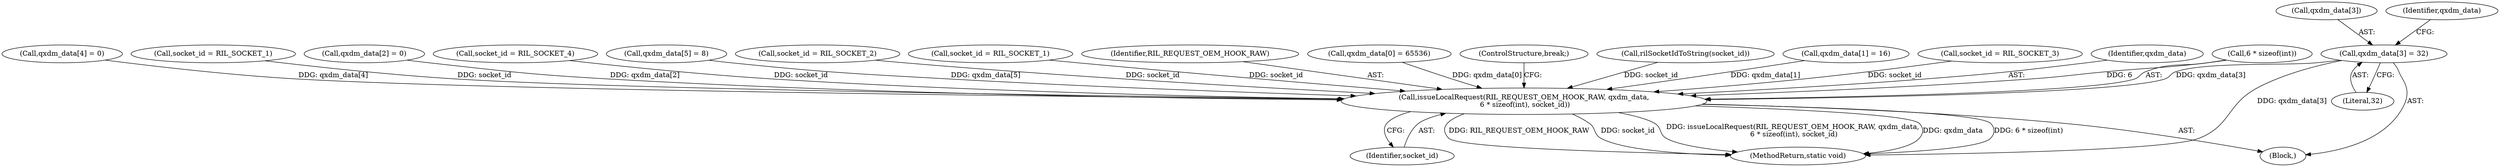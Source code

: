digraph "0_Android_cd5f15f588a5d27e99ba12f057245bfe507f8c42@array" {
"1000506" [label="(Call,qxdm_data[3] = 32)"];
"1000521" [label="(Call,issueLocalRequest(RIL_REQUEST_OEM_HOOK_RAW, qxdm_data,\n 6 * sizeof(int), socket_id))"];
"1000516" [label="(Call,qxdm_data[5] = 8)"];
"1000346" [label="(Call,socket_id = RIL_SOCKET_2)"];
"1000361" [label="(Call,socket_id = RIL_SOCKET_1)"];
"1000522" [label="(Identifier,RIL_REQUEST_OEM_HOOK_RAW)"];
"1000506" [label="(Call,qxdm_data[3] = 32)"];
"1000507" [label="(Call,qxdm_data[3])"];
"1000370" [label="(Block,)"];
"1000491" [label="(Call,qxdm_data[0] = 65536)"];
"1000529" [label="(ControlStructure,break;)"];
"1000143" [label="(Call,rilSocketIdToString(socket_id))"];
"1000513" [label="(Identifier,qxdm_data)"];
"1000635" [label="(MethodReturn,static void)"];
"1000496" [label="(Call,qxdm_data[1] = 16)"];
"1000521" [label="(Call,issueLocalRequest(RIL_REQUEST_OEM_HOOK_RAW, qxdm_data,\n 6 * sizeof(int), socket_id))"];
"1000351" [label="(Call,socket_id = RIL_SOCKET_3)"];
"1000523" [label="(Identifier,qxdm_data)"];
"1000524" [label="(Call,6 * sizeof(int))"];
"1000511" [label="(Call,qxdm_data[4] = 0)"];
"1000510" [label="(Literal,32)"];
"1000341" [label="(Call,socket_id = RIL_SOCKET_1)"];
"1000528" [label="(Identifier,socket_id)"];
"1000501" [label="(Call,qxdm_data[2] = 0)"];
"1000356" [label="(Call,socket_id = RIL_SOCKET_4)"];
"1000506" -> "1000370"  [label="AST: "];
"1000506" -> "1000510"  [label="CFG: "];
"1000507" -> "1000506"  [label="AST: "];
"1000510" -> "1000506"  [label="AST: "];
"1000513" -> "1000506"  [label="CFG: "];
"1000506" -> "1000635"  [label="DDG: qxdm_data[3]"];
"1000506" -> "1000521"  [label="DDG: qxdm_data[3]"];
"1000521" -> "1000370"  [label="AST: "];
"1000521" -> "1000528"  [label="CFG: "];
"1000522" -> "1000521"  [label="AST: "];
"1000523" -> "1000521"  [label="AST: "];
"1000524" -> "1000521"  [label="AST: "];
"1000528" -> "1000521"  [label="AST: "];
"1000529" -> "1000521"  [label="CFG: "];
"1000521" -> "1000635"  [label="DDG: 6 * sizeof(int)"];
"1000521" -> "1000635"  [label="DDG: RIL_REQUEST_OEM_HOOK_RAW"];
"1000521" -> "1000635"  [label="DDG: socket_id"];
"1000521" -> "1000635"  [label="DDG: issueLocalRequest(RIL_REQUEST_OEM_HOOK_RAW, qxdm_data,\n 6 * sizeof(int), socket_id)"];
"1000521" -> "1000635"  [label="DDG: qxdm_data"];
"1000496" -> "1000521"  [label="DDG: qxdm_data[1]"];
"1000501" -> "1000521"  [label="DDG: qxdm_data[2]"];
"1000511" -> "1000521"  [label="DDG: qxdm_data[4]"];
"1000491" -> "1000521"  [label="DDG: qxdm_data[0]"];
"1000516" -> "1000521"  [label="DDG: qxdm_data[5]"];
"1000524" -> "1000521"  [label="DDG: 6"];
"1000356" -> "1000521"  [label="DDG: socket_id"];
"1000143" -> "1000521"  [label="DDG: socket_id"];
"1000346" -> "1000521"  [label="DDG: socket_id"];
"1000341" -> "1000521"  [label="DDG: socket_id"];
"1000361" -> "1000521"  [label="DDG: socket_id"];
"1000351" -> "1000521"  [label="DDG: socket_id"];
}
